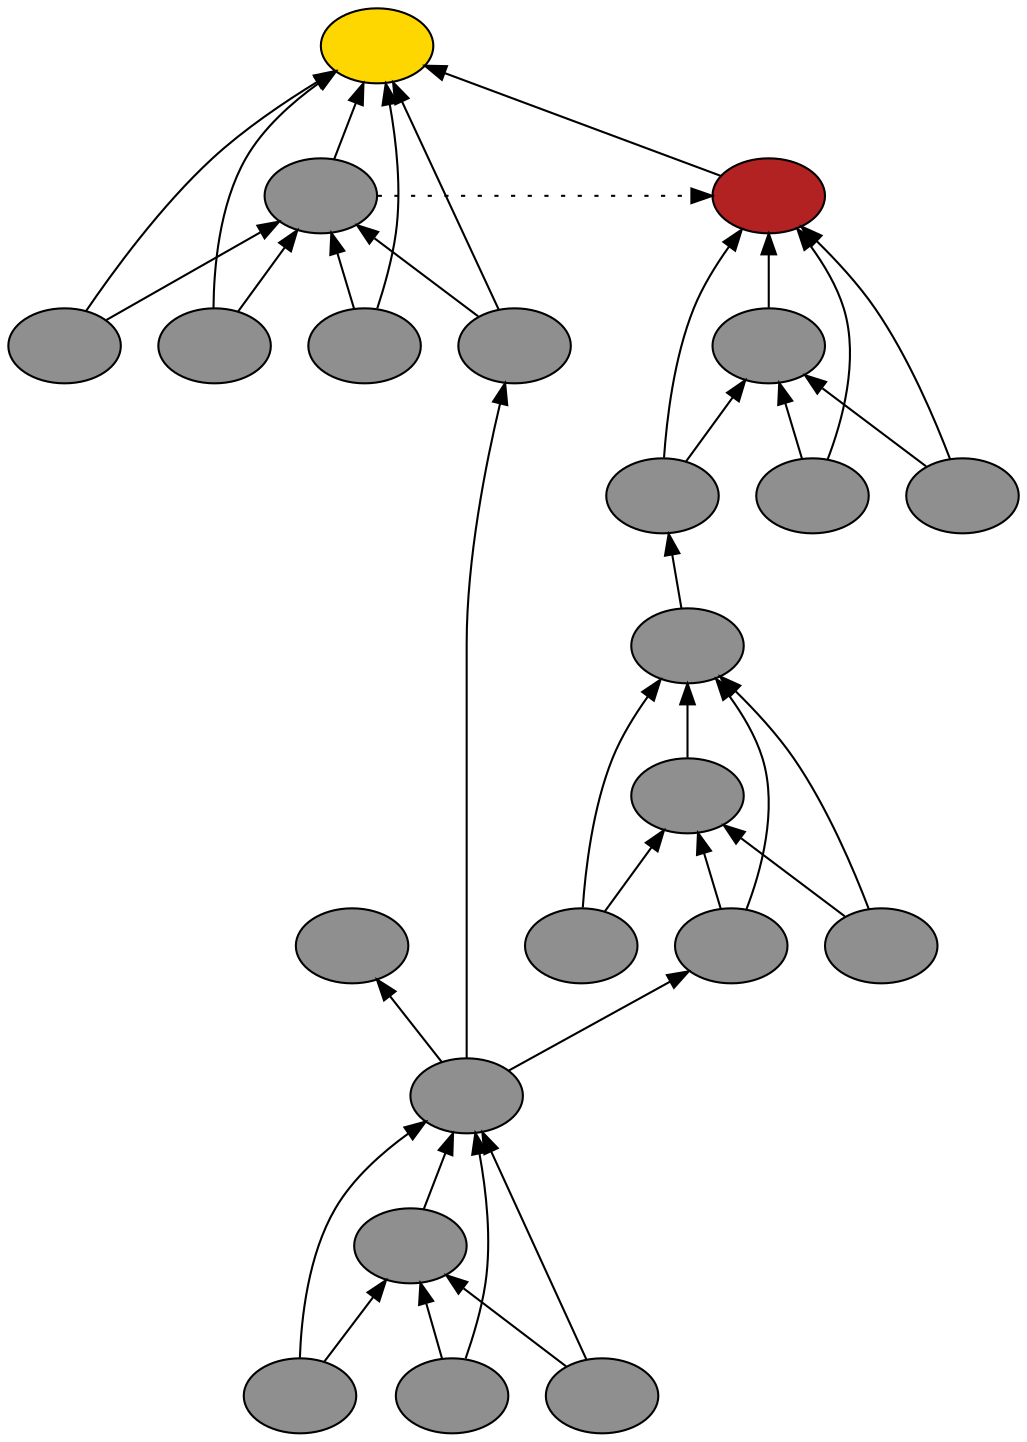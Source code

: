 digraph {
rankdir=BT
fontsize=24
subgraph clster1 {
subgraph clster2 {
"60601664"["fillcolor"="grey56" "fontsize"="24" "label"="" "shape"="ellipse" "style"="filled" ]
"60240240"["fillcolor"="grey56" "fontsize"="24" "label"="" "shape"="ellipse" "style"="filled" ]
"58609184"["fillcolor"="grey56" "fontsize"="24" "label"="" "shape"="ellipse" "style"="filled" ]
"59290560"["fillcolor"="grey56" "fontsize"="24" "label"="" "shape"="ellipse" "style"="filled" ]
"59465312"["fillcolor"="grey56" "fontsize"="24" "label"="" "shape"="ellipse" "style"="filled" ]
}

subgraph clster3 {
"59503056"["fillcolor"="grey56" "fontsize"="24" "label"="" "shape"="ellipse" "style"="filled" ]
}

subgraph clster4 {
"59953904"["fillcolor"="grey56" "fontsize"="24" "label"="" "shape"="ellipse" "style"="filled" ]
"59918960"["fillcolor"="grey56" "fontsize"="24" "label"="" "shape"="ellipse" "style"="filled" ]
"60178720"["fillcolor"="grey56" "fontsize"="24" "label"="" "shape"="ellipse" "style"="filled" ]
"60945344"["fillcolor"="grey56" "fontsize"="24" "label"="" "shape"="ellipse" "style"="filled" ]
"58490880"["fillcolor"="grey56" "fontsize"="24" "label"="" "shape"="ellipse" "style"="filled" ]
}

subgraph clster5 {
"58785168"["fillcolor"="gold" "fontsize"="24" "label"="" "shape"="ellipse" "style"="filled" ]
"58917344"["fillcolor"="grey56" "fontsize"="24" "label"="" "shape"="ellipse" "style"="filled" ]
"60713072"["fillcolor"="grey56" "fontsize"="24" "label"="" "shape"="ellipse" "style"="filled" ]
"58520080"["fillcolor"="grey56" "fontsize"="24" "label"="" "shape"="ellipse" "style"="filled" ]
"58720864"["fillcolor"="grey56" "fontsize"="24" "label"="" "shape"="ellipse" "style"="filled" ]
"58604208"["fillcolor"="grey56" "fontsize"="24" "label"="" "shape"="ellipse" "style"="filled" ]
}

}

subgraph clster6 {
"58767728"["fillcolor"="firebrick" "fontsize"="24" "label"="" "shape"="ellipse" "style"="filled" ]
"60952560"["fillcolor"="grey56" "fontsize"="24" "label"="" "shape"="ellipse" "style"="filled" ]
"58958272"["fillcolor"="grey56" "fontsize"="24" "label"="" "shape"="ellipse" "style"="filled" ]
"58492080"["fillcolor"="grey56" "fontsize"="24" "label"="" "shape"="ellipse" "style"="filled" ]
"59277840"["fillcolor"="grey56" "fontsize"="24" "label"="" "shape"="ellipse" "style"="filled" ]
}

"58958272" -> "58767728"["arrowhead"="normal" "color"="black" "constraint"="true" "style"="solid" ]
"58958272" -> "60952560"["arrowhead"="normal" "color"="black" "constraint"="true" "style"="solid" ]
"58492080" -> "58767728"["arrowhead"="normal" "color"="black" "constraint"="true" "style"="solid" ]
"58492080" -> "60952560"["arrowhead"="normal" "color"="black" "constraint"="true" "style"="solid" ]
"59953904" -> "58492080"["arrowhead"="normal" "color"="black" "constraint"="true" "style"="solid" ]
"59277840" -> "58767728"["arrowhead"="normal" "color"="black" "constraint"="true" "style"="solid" ]
"59277840" -> "60952560"["arrowhead"="normal" "color"="black" "constraint"="true" "style"="solid" ]
"60952560" -> "58767728"["arrowhead"="normal" "color"="black" "constraint"="true" "style"="solid" ]
"60713072" -> "58785168"["arrowhead"="normal" "color"="black" "constraint"="true" "style"="solid" ]
"60713072" -> "58917344"["arrowhead"="normal" "color"="black" "constraint"="true" "style"="solid" ]
"58520080" -> "58785168"["arrowhead"="normal" "color"="black" "constraint"="true" "style"="solid" ]
"58520080" -> "58917344"["arrowhead"="normal" "color"="black" "constraint"="true" "style"="solid" ]
"60601664" -> "58520080"["arrowhead"="normal" "color"="black" "constraint"="true" "style"="solid" ]
"58720864" -> "58785168"["arrowhead"="normal" "color"="black" "constraint"="true" "style"="solid" ]
"58720864" -> "58917344"["arrowhead"="normal" "color"="black" "constraint"="true" "style"="solid" ]
"58604208" -> "58785168"["arrowhead"="normal" "color"="black" "constraint"="true" "style"="solid" ]
"58604208" -> "58917344"["arrowhead"="normal" "color"="black" "constraint"="true" "style"="solid" ]
"58917344" -> "58785168"["arrowhead"="normal" "color"="black" "constraint"="true" "style"="solid" ]
"58767728" -> "58785168"["arrowhead"="normal" "color"="black" "constraint"="true" "style"="solid" ]
"58917344" -> "58767728"["arrowhead"="normal" "color"="black" "constraint"="false" "style"="dotted" ]
"60601664" -> "59503056"["arrowhead"="normal" "color"="black" "constraint"="true" "style"="solid" ]
"60178720" -> "59953904"["arrowhead"="normal" "color"="black" "constraint"="true" "style"="solid" ]
"60178720" -> "59918960"["arrowhead"="normal" "color"="black" "constraint"="true" "style"="solid" ]
"60945344" -> "59953904"["arrowhead"="normal" "color"="black" "constraint"="true" "style"="solid" ]
"60945344" -> "59918960"["arrowhead"="normal" "color"="black" "constraint"="true" "style"="solid" ]
"60601664" -> "60945344"["arrowhead"="normal" "color"="black" "constraint"="true" "style"="solid" ]
"58490880" -> "59953904"["arrowhead"="normal" "color"="black" "constraint"="true" "style"="solid" ]
"58490880" -> "59918960"["arrowhead"="normal" "color"="black" "constraint"="true" "style"="solid" ]
"59918960" -> "59953904"["arrowhead"="normal" "color"="black" "constraint"="true" "style"="solid" ]
"58609184" -> "60601664"["arrowhead"="normal" "color"="black" "constraint"="true" "style"="solid" ]
"58609184" -> "60240240"["arrowhead"="normal" "color"="black" "constraint"="true" "style"="solid" ]
"59290560" -> "60601664"["arrowhead"="normal" "color"="black" "constraint"="true" "style"="solid" ]
"59290560" -> "60240240"["arrowhead"="normal" "color"="black" "constraint"="true" "style"="solid" ]
"59465312" -> "60601664"["arrowhead"="normal" "color"="black" "constraint"="true" "style"="solid" ]
"59465312" -> "60240240"["arrowhead"="normal" "color"="black" "constraint"="true" "style"="solid" ]
"60240240" -> "60601664"["arrowhead"="normal" "color"="black" "constraint"="true" "style"="solid" ]

}